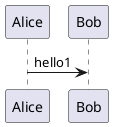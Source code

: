 {
  "sha1": "2qawemiibo69gzywr07l1y4bzis868",
  "insertion": {
    "when": "2024-05-30T20:48:20.070Z",
    "user": "plantuml@gmail.com"
  }
}
@startuml
Alice->Bob : hello1
@enduml
